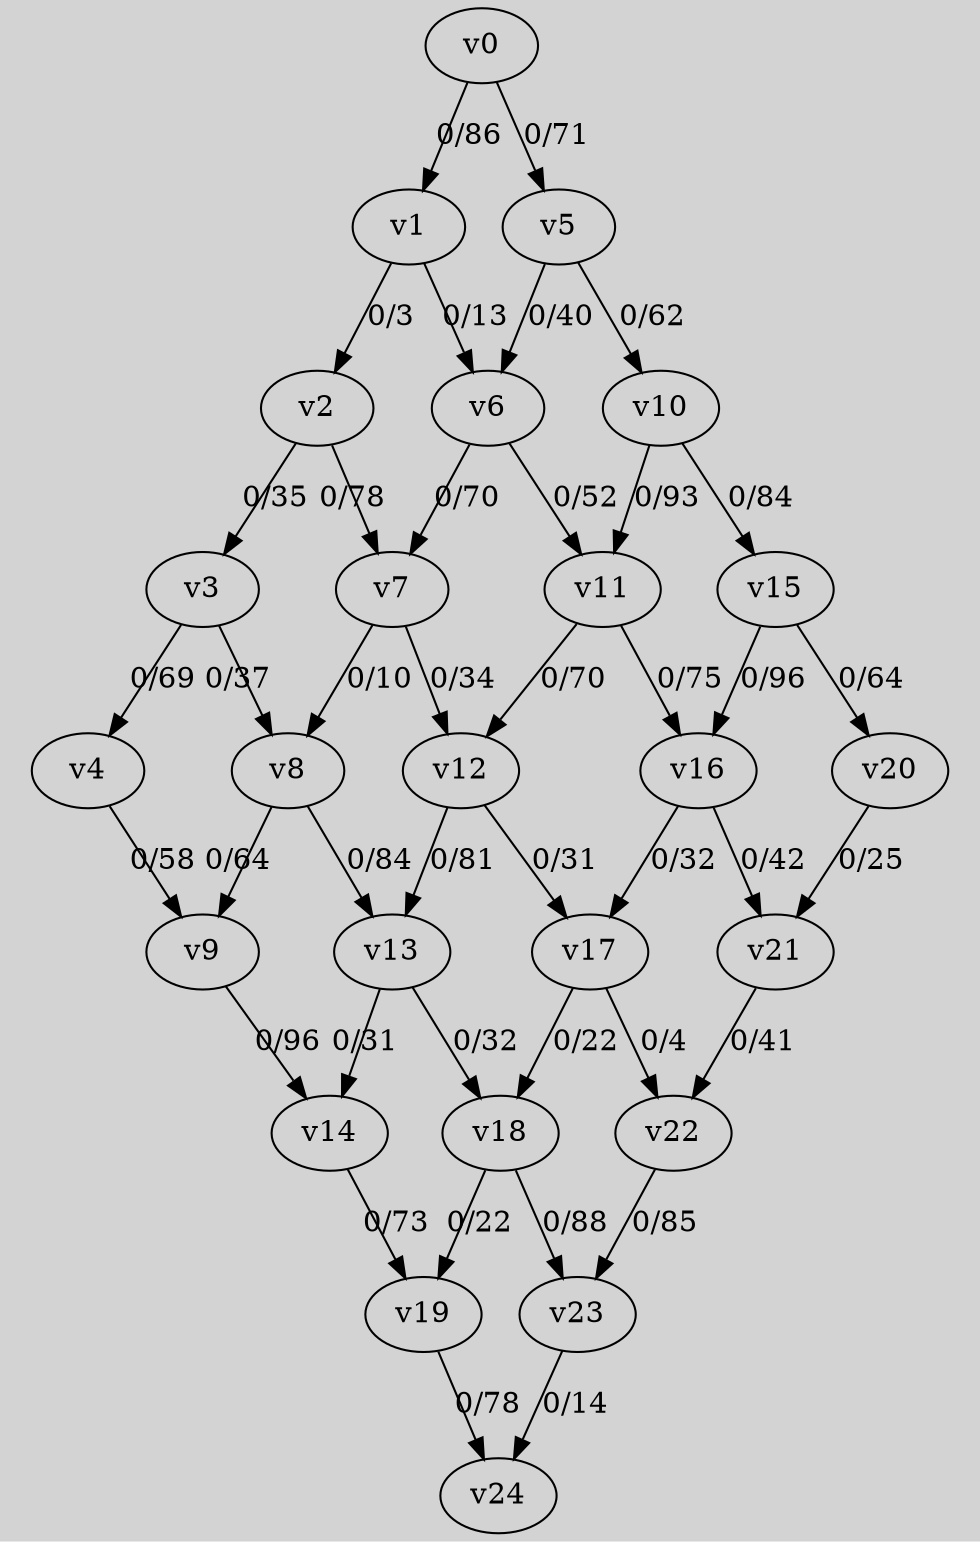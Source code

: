 digraph {
    graph [pad="0.212,0.055" bgcolor=lightgray  splines=line]
    node [style=filled]
    v0 [pos="0,0"]
    v1 [pos="0,1"]
    v2 [pos="0,2"]
    v3 [pos="0,3"]
    v4 [pos="0,4"]
    v5 [pos="1,0"]
    v6 [pos="1,1"]
    v7 [pos="1,2"]
    v8 [pos="1,3"]
    v9 [pos="1,4"]
    v10 [pos="2,0"]
    v11 [pos="2,1"]
    v12 [pos="2,2"]
    v13 [pos="2,3"]
    v14 [pos="2,4"]
    v15 [pos="3,0"]
    v16 [pos="3,1"]
    v17 [pos="3,2"]
    v18 [pos="3,3"]
    v19 [pos="3,4"]
    v20 [pos="4,0"]
    v21 [pos="4,1"]
    v22 [pos="4,2"]
    v23 [pos="4,3"]
    v24 [pos="4,4"]
    v0 -> v1 [label="0/86"]
    v1 -> v2 [label="0/3"]
    v2 -> v3 [label="0/35"]
    v3 -> v4 [label="0/69"]
    v5 -> v6 [label="0/40"]
    v6 -> v7 [label="0/70"]
    v7 -> v8 [label="0/10"]
    v8 -> v9 [label="0/64"]
    v10 -> v11 [label="0/93"]
    v11 -> v12 [label="0/70"]
    v12 -> v13 [label="0/81"]
    v13 -> v14 [label="0/31"]
    v15 -> v16 [label="0/96"]
    v16 -> v17 [label="0/32"]
    v17 -> v18 [label="0/22"]
    v18 -> v19 [label="0/22"]
    v20 -> v21 [label="0/25"]
    v21 -> v22 [label="0/41"]
    v22 -> v23 [label="0/85"]
    v23 -> v24 [label="0/14"]
    v0 -> v5 [label="0/71"]
    v1 -> v6 [label="0/13"]
    v2 -> v7 [label="0/78"]
    v3 -> v8 [label="0/37"]
    v4 -> v9 [label="0/58"]
    v5 -> v10 [label="0/62"]
    v6 -> v11 [label="0/52"]
    v7 -> v12 [label="0/34"]
    v8 -> v13 [label="0/84"]
    v9 -> v14 [label="0/96"]
    v10 -> v15 [label="0/84"]
    v11 -> v16 [label="0/75"]
    v12 -> v17 [label="0/31"]
    v13 -> v18 [label="0/32"]
    v14 -> v19 [label="0/73"]
    v15 -> v20 [label="0/64"]
    v16 -> v21 [label="0/42"]
    v17 -> v22 [label="0/4"]
    v18 -> v23 [label="0/88"]
    v19 -> v24 [label="0/78"]
}
